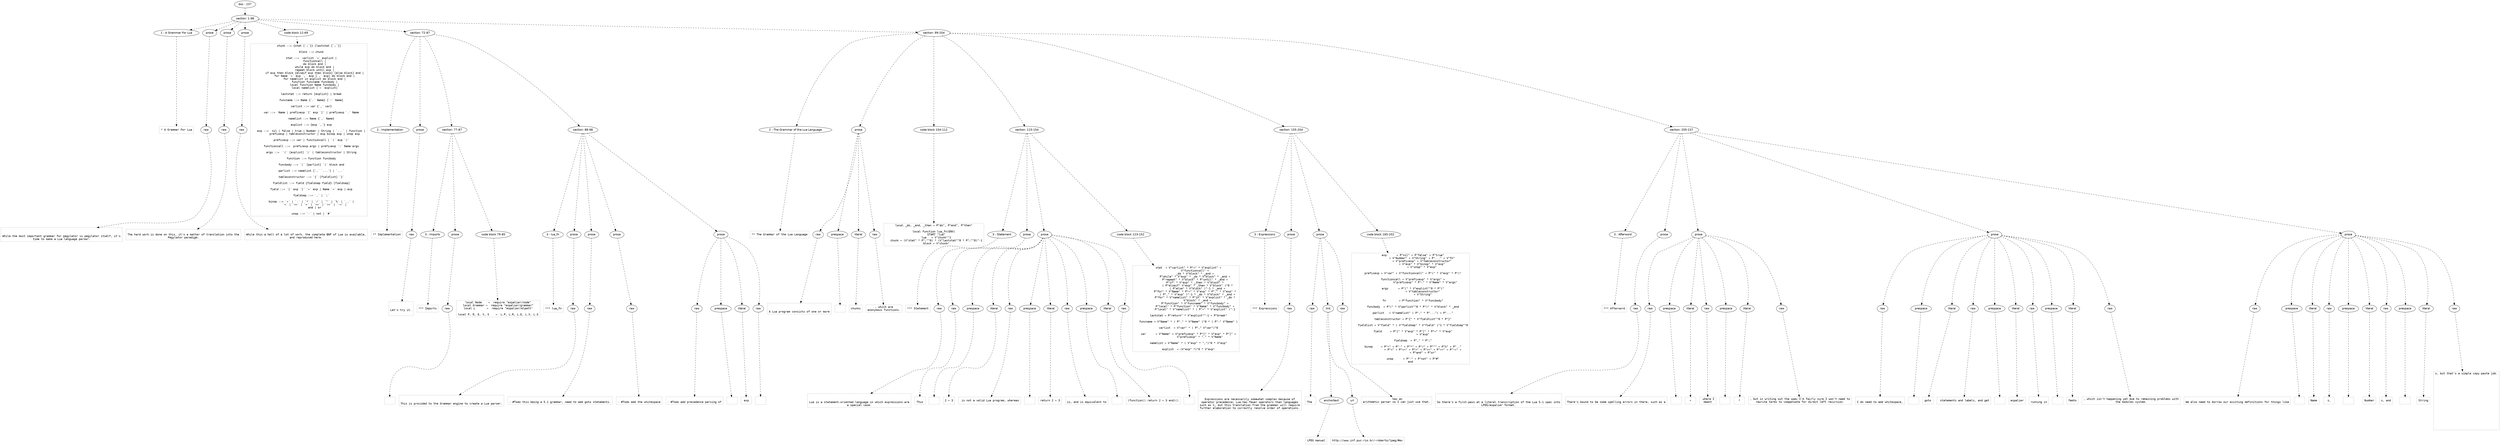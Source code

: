 digraph lpegNode {

node [fontname=Helvetica]
edge [style=dashed]

doc_0 [label="doc - 237"]


doc_0 -> { section_1}
{rank=same; section_1}

section_1 [label="section: 1-98"]


// END RANK doc_0

section_1 -> { header_2 prose_3 prose_4 prose_5 codeblock_6 section_7 section_8}
{rank=same; header_2 prose_3 prose_4 prose_5 codeblock_6 section_7 section_8}

header_2 [label="1 : A Grammar For Lua"]

prose_3 [label="prose"]

prose_4 [label="prose"]

prose_5 [label="prose"]

codeblock_6 [label="code block 12-69"]

section_7 [label="section: 72-87"]

section_8 [label="section: 99-204"]


// END RANK section_1

header_2 -> leaf_9
leaf_9  [color=Gray,shape=rectangle,fontname=Inconsolata,label="* A Grammar For Lua"]
// END RANK header_2

prose_3 -> { raw_10}
{rank=same; raw_10}

raw_10 [label="raw"]


// END RANK prose_3

raw_10 -> leaf_11
leaf_11  [color=Gray,shape=rectangle,fontname=Inconsolata,label="

While the most important grammar for pegylator is pegylator itself, it's
time to make a Lua language parser.
"]
// END RANK raw_10

prose_4 -> { raw_12}
{rank=same; raw_12}

raw_12 [label="raw"]


// END RANK prose_4

raw_12 -> leaf_13
leaf_13  [color=Gray,shape=rectangle,fontname=Inconsolata,label="
The hard work is done on this, it's a matter of translation into the
Pegylator paradigm.
"]
// END RANK raw_12

prose_5 -> { raw_14}
{rank=same; raw_14}

raw_14 [label="raw"]


// END RANK prose_5

raw_14 -> leaf_15
leaf_15  [color=Gray,shape=rectangle,fontname=Inconsolata,label="
While this a hell of a lot of work, the complete BNF of Lua is available,
and reproduced here.
"]
// END RANK raw_14

codeblock_6 -> leaf_16
leaf_16  [color=Gray,shape=rectangle,fontname=Inconsolata,label="chunk ::= {stat [`;´]} [laststat [`;´]]

   block ::= chunk

   stat ::=  varlist `=´ explist |
       functioncall |
       do block end |
       while exp do block end |
       repeat block until exp |
       if exp then block {elseif exp then block} [else block] end |
       for Name `=´ exp `,´ exp [`,´ exp] do block end |
       for namelist in explist do block end |
       function funcname funcbody |
       local function Name funcbody |
       local namelist [`=´ explist]

   laststat ::= return [explist] | break

   funcname ::= Name {`.´ Name} [`:´ Name]

   varlist ::= var {`,´ var}

   var ::=  Name | prefixexp `[´ exp `]´ | prefixexp `.´ Name

   namelist ::= Name {`,´ Name}

   explist ::= {exp `,´} exp

   exp ::=  nil | false | true | Number | String | `...´ | function |
       prefixexp | tableconstructor | exp binop exp | unop exp

   prefixexp ::= var | functioncall | `(´ exp `)´

   functioncall ::=  prefixexp args | prefixexp `:´ Name args

   args ::=  `(´ [explist] `)´ | tableconstructor | String

   function ::= function funcbody

   funcbody ::= `(´ [parlist] `)´ block end

   parlist ::= namelist [`,´ `...´] | `...´

   tableconstructor ::= `{´ [fieldlist] `}´

   fieldlist ::= field {fieldsep field} [fieldsep]

   field ::= `[´ exp `]´ `=´ exp | Name `=´ exp | exp

   fieldsep ::= `,´ | `;´

   binop ::= `+´ | `-´ | `*´ | `/´ | `^´ | `%´ | `..´ |
       `<´ | `<=´ | `>´ | `>=´ | `==´ | `~=´ |
       and | or

   unop ::= `-´ | not | `#´"]
// END RANK codeblock_6

section_7 -> { header_17 prose_18 section_19 section_20}
{rank=same; header_17 prose_18 section_19 section_20}

header_17 [label="2 : Implementation"]

prose_18 [label="prose"]

section_19 [label="section: 77-87"]

section_20 [label="section: 88-98"]


// END RANK section_7

header_17 -> leaf_21
leaf_21  [color=Gray,shape=rectangle,fontname=Inconsolata,label="** Implementation"]
// END RANK header_17

prose_18 -> { raw_22}
{rank=same; raw_22}

raw_22 [label="raw"]


// END RANK prose_18

raw_22 -> leaf_23
leaf_23  [color=Gray,shape=rectangle,fontname=Inconsolata,label="

Let's try it.

"]
// END RANK raw_22

section_19 -> { header_24 prose_25 codeblock_26}
{rank=same; header_24 prose_25 codeblock_26}

header_24 [label="3 : Imports"]

prose_25 [label="prose"]

codeblock_26 [label="code block 79-85"]


// END RANK section_19

header_24 -> leaf_27
leaf_27  [color=Gray,shape=rectangle,fontname=Inconsolata,label="*** Imports"]
// END RANK header_24

prose_25 -> { raw_28}
{rank=same; raw_28}

raw_28 [label="raw"]


// END RANK prose_25

raw_28 -> leaf_29
leaf_29  [color=Gray,shape=rectangle,fontname=Inconsolata,label="
"]
// END RANK raw_28

codeblock_26 -> leaf_30
leaf_30  [color=Gray,shape=rectangle,fontname=Inconsolata,label="local Node    =  require \"espalier/node\"
local Grammar =  require \"espalier/grammar\"
local L       =  require \"espalier/elpatt\"

local P, R, E, V, S    =  L.P, L.R, L.E, L.V, L.S"]
// END RANK codeblock_26

section_20 -> { header_31 prose_32 prose_33 prose_34 prose_35}
{rank=same; header_31 prose_32 prose_33 prose_34 prose_35}

header_31 [label="3 : lua_fn"]

prose_32 [label="prose"]

prose_33 [label="prose"]

prose_34 [label="prose"]

prose_35 [label="prose"]


// END RANK section_20

header_31 -> leaf_36
leaf_36  [color=Gray,shape=rectangle,fontname=Inconsolata,label="*** lua_fn"]
// END RANK header_31

prose_32 -> { raw_37}
{rank=same; raw_37}

raw_37 [label="raw"]


// END RANK prose_32

raw_37 -> leaf_38
leaf_38  [color=Gray,shape=rectangle,fontname=Inconsolata,label="

This is provided to the Grammar engine to create a Lua parser.
"]
// END RANK raw_37

prose_33 -> { raw_39}
{rank=same; raw_39}

raw_39 [label="raw"]


// END RANK prose_33

raw_39 -> leaf_40
leaf_40  [color=Gray,shape=rectangle,fontname=Inconsolata,label="
- #Todo this being a 5.1 grammar, need to add goto statements.
"]
// END RANK raw_39

prose_34 -> { raw_41}
{rank=same; raw_41}

raw_41 [label="raw"]


// END RANK prose_34

raw_41 -> leaf_42
leaf_42  [color=Gray,shape=rectangle,fontname=Inconsolata,label="
- #Todo add the whitespace
"]
// END RANK raw_41

prose_35 -> { raw_43 prespace_44 literal_45 raw_46}
{rank=same; raw_43 prespace_44 literal_45 raw_46}

raw_43 [label="raw"]

prespace_44 [label="prespace"]

literal_45 [label="literal"]

raw_46 [label="raw"]


// END RANK prose_35

raw_43 -> leaf_47
leaf_47  [color=Gray,shape=rectangle,fontname=Inconsolata,label="
- #Todo add precedence parsing of"]
// END RANK raw_43

prespace_44 -> leaf_48
leaf_48  [color=Gray,shape=rectangle,fontname=Inconsolata,label=" "]
// END RANK prespace_44

literal_45 -> leaf_49
leaf_49  [color=Gray,shape=rectangle,fontname=Inconsolata,label="exp"]
// END RANK literal_45

raw_46 -> leaf_50
leaf_50  [color=Gray,shape=rectangle,fontname=Inconsolata,label="

"]
// END RANK raw_46

section_8 -> { header_51 prose_52 codeblock_53 section_54 section_55 section_56}
{rank=same; header_51 prose_52 codeblock_53 section_54 section_55 section_56}

header_51 [label="2 : The Grammar of the Lua Language"]

prose_52 [label="prose"]

codeblock_53 [label="code block 104-112"]

section_54 [label="section: 115-154"]

section_55 [label="section: 155-204"]

section_56 [label="section: 205-237"]


// END RANK section_8

header_51 -> leaf_57
leaf_57  [color=Gray,shape=rectangle,fontname=Inconsolata,label="** The Grammar of the Lua Language"]
// END RANK header_51

prose_52 -> { raw_58 prespace_59 literal_60 raw_61}
{rank=same; raw_58 prespace_59 literal_60 raw_61}

raw_58 [label="raw"]

prespace_59 [label="prespace"]

literal_60 [label="literal"]

raw_61 [label="raw"]


// END RANK prose_52

raw_58 -> leaf_62
leaf_62  [color=Gray,shape=rectangle,fontname=Inconsolata,label="

A Lua program consists of one or more"]
// END RANK raw_58

prespace_59 -> leaf_63
leaf_63  [color=Gray,shape=rectangle,fontname=Inconsolata,label=" "]
// END RANK prespace_59

literal_60 -> leaf_64
leaf_64  [color=Gray,shape=rectangle,fontname=Inconsolata,label="chunks"]
// END RANK literal_60

raw_61 -> leaf_65
leaf_65  [color=Gray,shape=rectangle,fontname=Inconsolata,label=", which are
anonymous functions.
"]
// END RANK raw_61

codeblock_53 -> leaf_66
leaf_66  [color=Gray,shape=rectangle,fontname=Inconsolata,label="local _do, _end, _then = P\"do\", P\"end\", P\"then\"

local function lua_fn(ENV)
   START \"lua\"
   lua   = V\"chunk\"^1
   chunk = (V\"stat\" * P\";\"^0) * (V\"laststat\"^0 * P\";\"^0)^-1
   block = V\"chunk\""]
// END RANK codeblock_53

section_54 -> { header_67 prose_68 prose_69 codeblock_70}
{rank=same; header_67 prose_68 prose_69 codeblock_70}

header_67 [label="3 : Statement"]

prose_68 [label="prose"]

prose_69 [label="prose"]

codeblock_70 [label="code block 123-152"]


// END RANK section_54

header_67 -> leaf_71
leaf_71  [color=Gray,shape=rectangle,fontname=Inconsolata,label="*** Statement"]
// END RANK header_67

prose_68 -> { raw_72}
{rank=same; raw_72}

raw_72 [label="raw"]


// END RANK prose_68

raw_72 -> leaf_73
leaf_73  [color=Gray,shape=rectangle,fontname=Inconsolata,label="

Lua is a statement-oriented language in which expressions are
a special case.
"]
// END RANK raw_72

prose_69 -> { raw_74 prespace_75 literal_76 raw_77 prespace_78 literal_79 raw_80 prespace_81 literal_82 raw_83}
{rank=same; raw_74 prespace_75 literal_76 raw_77 prespace_78 literal_79 raw_80 prespace_81 literal_82 raw_83}

raw_74 [label="raw"]

prespace_75 [label="prespace"]

literal_76 [label="literal"]

raw_77 [label="raw"]

prespace_78 [label="prespace"]

literal_79 [label="literal"]

raw_80 [label="raw"]

prespace_81 [label="prespace"]

literal_82 [label="literal"]

raw_83 [label="raw"]


// END RANK prose_69

raw_74 -> leaf_84
leaf_84  [color=Gray,shape=rectangle,fontname=Inconsolata,label="
Thus"]
// END RANK raw_74

prespace_75 -> leaf_85
leaf_85  [color=Gray,shape=rectangle,fontname=Inconsolata,label=" "]
// END RANK prespace_75

literal_76 -> leaf_86
leaf_86  [color=Gray,shape=rectangle,fontname=Inconsolata,label="2 + 3"]
// END RANK literal_76

raw_77 -> leaf_87
leaf_87  [color=Gray,shape=rectangle,fontname=Inconsolata,label=" is not a valid Lua program, whereas"]
// END RANK raw_77

prespace_78 -> leaf_88
leaf_88  [color=Gray,shape=rectangle,fontname=Inconsolata,label=" "]
// END RANK prespace_78

literal_79 -> leaf_89
leaf_89  [color=Gray,shape=rectangle,fontname=Inconsolata,label="return 2 + 3"]
// END RANK literal_79

raw_80 -> leaf_90
leaf_90  [color=Gray,shape=rectangle,fontname=Inconsolata,label="
is, and is equivalent to"]
// END RANK raw_80

prespace_81 -> leaf_91
leaf_91  [color=Gray,shape=rectangle,fontname=Inconsolata,label=" "]
// END RANK prespace_81

literal_82 -> leaf_92
leaf_92  [color=Gray,shape=rectangle,fontname=Inconsolata,label="(function() return 2 + 3 end)()"]
// END RANK literal_82

raw_83 -> leaf_93
leaf_93  [color=Gray,shape=rectangle,fontname=Inconsolata,label="
"]
// END RANK raw_83

codeblock_70 -> leaf_94
leaf_94  [color=Gray,shape=rectangle,fontname=Inconsolata,label="   stat  = V\"varlist\" * P\"=\" * V\"explist\" +
           V\"functioncall\" +
           _do * V\"block\" * _end +
           P\"while\" * V\"exp\" * _do * V\"block\" * _end +
           P\"repeat\" * V\"block\" * P\"until\" * _end +
           P\"if\" * V\"exp\" * _then * V\"block\" *
              ( P\"elseif\" V\"exp\" * _then * V\"block\" )^0 *
              ( P\"else\" * V\"block\" )^-1 * _end +
           P\"for\" * V\"Name\" * P\"=\" * V\"exp\" * P\",\" * V\"exp\" *
              ( P\",\" * V\"exp\" )^-1 * _do * V\"block\" * _end +
           P\"for\" * V\"namelist\" * P\"in\" * V\"explist\" * _do *
              V\"block\" * _end +
           P\"function\" * V\"funcname\" * V\"funcbody\" +
           P\"local\" * P\"function\" * V\"Name\" * V\"funcbody\" +
           P\"local\" * V\"namelist\" * ( P\"=\" * V\"explist\" )^-1

   laststat = P\"return\" * V\"explist\"^-1 + P\"break\"

   funcname = V\"Name\" * ( P\".\" * V\"Name\" )^0 * ( P\":\" V\"Name\" )

   varlist  = V\"var\" * ( P\",\" V\"var\")^0

   var      = V\"Name\" + V\"prefixexp\" * P\"[\" * V\"exp\" * P\"]\" +
                 V\"prefixexp\" * \".\" * V\"Name\"

   namelist = V\"Name\" * ( V\"exp\" * \",\")^0 * V\"exp\"

   explist  = (V\"exp\" *)^0 * V\"exp\""]
// END RANK codeblock_70

section_55 -> { header_95 prose_96 prose_97 codeblock_98}
{rank=same; header_95 prose_96 prose_97 codeblock_98}

header_95 [label="3 : Expressions"]

prose_96 [label="prose"]

prose_97 [label="prose"]

codeblock_98 [label="code block 165-202"]


// END RANK section_55

header_95 -> leaf_99
leaf_99  [color=Gray,shape=rectangle,fontname=Inconsolata,label="*** Expressions"]
// END RANK header_95

prose_96 -> { raw_100}
{rank=same; raw_100}

raw_100 [label="raw"]


// END RANK prose_96

raw_100 -> leaf_101
leaf_101  [color=Gray,shape=rectangle,fontname=Inconsolata,label="

Expressions are necessarily somewhat complex because of
operator precedence; Lua has fewer operators than languages
such as C, but this translation from the grammar will require
further elaboration to correctly resolve order of operations.
"]
// END RANK raw_100

prose_97 -> { raw_102 link_103 raw_104}
{rank=same; raw_102 link_103 raw_104}

raw_102 [label="raw"]

link_103 [label="link"]

raw_104 [label="raw"]


// END RANK prose_97

raw_102 -> leaf_105
leaf_105  [color=Gray,shape=rectangle,fontname=Inconsolata,label="
The "]
// END RANK raw_102

link_103 -> { anchortext_106 url_107}
{rank=same; anchortext_106 url_107}

anchortext_106 [label="anchortext"]

url_107 [label="url"]


// END RANK link_103

anchortext_106 -> leaf_108
leaf_108  [color=Gray,shape=rectangle,fontname=Inconsolata,label="LPEG manual"]
// END RANK anchortext_106

url_107 -> leaf_109
leaf_109  [color=Gray,shape=rectangle,fontname=Inconsolata,label="http://www.inf.puc-rio.br/~roberto/lpeg/#ex"]
// END RANK url_107

raw_104 -> leaf_110
leaf_110  [color=Gray,shape=rectangle,fontname=Inconsolata,label=" has an
arithmetic parser so I can just use that.
"]
// END RANK raw_104

codeblock_98 -> leaf_111
leaf_111  [color=Gray,shape=rectangle,fontname=Inconsolata,label="   exp      = P\"nil\" + P\"false\" + P\"true\"
              + V\"Number\" + V\"String\" + P\"...\" + V\"fn\"
              + V\"prefixexp\" + V\"tableconstructor\"
              + V\"exp\" * V\"binop\" * V\"exp\"
              + V\"unop\" * V\"exp\"

   prefixexp = V\"var\" + V\"functioncall\" + P\"(\" * V\"exp\" * P\")\"

   functioncall = V\"prefixexp\" * V\"args\" +
                  V\"prefixexp\" * P\":\" * V\"Name\" * V\"args\"

   args      = P\"(\" * V\"explist\"^0 * P\")\"
               + V\"tableconstructor\"
               + V\"String\"

   fn        = P\"function\" * V\"funcbody\"

   funcbody  = P\"(\" * V\"parlist\"^0 * P\")\" * V\"block\" * _end

   parlist   = V\"namelist\" ( P\",\" * P\"...\") + P\"...\"

   tableconstructor = P\"{\" * V\"fieldlist\"^0 * P\"}\"

   fieldlist = V\"field\" * ( V\"fieldsep\" * V\"field\" )^1 * V\"fieldsep\"^0

   field     = P\"[\" * V\"exp\" * P\"]\" * P\"=\" * V\"exp\"
               + V\"exp\"

   fieldsep  = P\",\" * P\";\"

   binop     = P\"+\" + P\"-\" + P\"*\" + P\"/\" + P\"^\" + P\"%\" + P\"..\"
               + P\"<\" + P\"<=\" + P\">\" + P\">=\" + P\"==\" + P\"~=\" +
               + P\"and\" + P\"or\"

   unop      = P\"-\" + P\"not\" + P\"#\"
end"]
// END RANK codeblock_98

section_56 -> { header_112 prose_113 prose_114 prose_115 prose_116}
{rank=same; header_112 prose_113 prose_114 prose_115 prose_116}

header_112 [label="3 : Afterword"]

prose_113 [label="prose"]

prose_114 [label="prose"]

prose_115 [label="prose"]

prose_116 [label="prose"]


// END RANK section_56

header_112 -> leaf_117
leaf_117  [color=Gray,shape=rectangle,fontname=Inconsolata,label="*** Afterword"]
// END RANK header_112

prose_113 -> { raw_118}
{rank=same; raw_118}

raw_118 [label="raw"]


// END RANK prose_113

raw_118 -> leaf_119
leaf_119  [color=Gray,shape=rectangle,fontname=Inconsolata,label="

So there's a first-pass at a literal transcription of the Lua 5.1 spec into
LPEG/espalier format.
"]
// END RANK raw_118

prose_114 -> { raw_120 prespace_121 literal_122 raw_123 prespace_124 literal_125 raw_126}
{rank=same; raw_120 prespace_121 literal_122 raw_123 prespace_124 literal_125 raw_126}

raw_120 [label="raw"]

prespace_121 [label="prespace"]

literal_122 [label="literal"]

raw_123 [label="raw"]

prespace_124 [label="prespace"]

literal_125 [label="literal"]

raw_126 [label="raw"]


// END RANK prose_114

raw_120 -> leaf_127
leaf_127  [color=Gray,shape=rectangle,fontname=Inconsolata,label="
There's bound to be some spelling errors in there, such as a"]
// END RANK raw_120

prespace_121 -> leaf_128
leaf_128  [color=Gray,shape=rectangle,fontname=Inconsolata,label=" "]
// END RANK prespace_121

literal_122 -> leaf_129
leaf_129  [color=Gray,shape=rectangle,fontname=Inconsolata,label="+"]
// END RANK literal_122

raw_123 -> leaf_130
leaf_130  [color=Gray,shape=rectangle,fontname=Inconsolata,label=" where I
meant"]
// END RANK raw_123

prespace_124 -> leaf_131
leaf_131  [color=Gray,shape=rectangle,fontname=Inconsolata,label=" "]
// END RANK prespace_124

literal_125 -> leaf_132
leaf_132  [color=Gray,shape=rectangle,fontname=Inconsolata,label="*"]
// END RANK literal_125

raw_126 -> leaf_133
leaf_133  [color=Gray,shape=rectangle,fontname=Inconsolata,label=", but in writing out the spec I'm fairly sure I won't need to
rewrite terms to compensate for direct left recursion.
"]
// END RANK raw_126

prose_115 -> { raw_134 prespace_135 literal_136 raw_137 prespace_138 literal_139 raw_140 prespace_141 literal_142 raw_143}
{rank=same; raw_134 prespace_135 literal_136 raw_137 prespace_138 literal_139 raw_140 prespace_141 literal_142 raw_143}

raw_134 [label="raw"]

prespace_135 [label="prespace"]

literal_136 [label="literal"]

raw_137 [label="raw"]

prespace_138 [label="prespace"]

literal_139 [label="literal"]

raw_140 [label="raw"]

prespace_141 [label="prespace"]

literal_142 [label="literal"]

raw_143 [label="raw"]


// END RANK prose_115

raw_134 -> leaf_144
leaf_144  [color=Gray,shape=rectangle,fontname=Inconsolata,label="
I do need to add whitespace,"]
// END RANK raw_134

prespace_135 -> leaf_145
leaf_145  [color=Gray,shape=rectangle,fontname=Inconsolata,label=" "]
// END RANK prespace_135

literal_136 -> leaf_146
leaf_146  [color=Gray,shape=rectangle,fontname=Inconsolata,label="goto"]
// END RANK literal_136

raw_137 -> leaf_147
leaf_147  [color=Gray,shape=rectangle,fontname=Inconsolata,label=" statements and labels, and get"]
// END RANK raw_137

prespace_138 -> leaf_148
leaf_148  [color=Gray,shape=rectangle,fontname=Inconsolata,label=" "]
// END RANK prespace_138

literal_139 -> leaf_149
leaf_149  [color=Gray,shape=rectangle,fontname=Inconsolata,label="espalier"]
// END RANK literal_139

raw_140 -> leaf_150
leaf_150  [color=Gray,shape=rectangle,fontname=Inconsolata,label="
running in"]
// END RANK raw_140

prespace_141 -> leaf_151
leaf_151  [color=Gray,shape=rectangle,fontname=Inconsolata,label=" "]
// END RANK prespace_141

literal_142 -> leaf_152
leaf_152  [color=Gray,shape=rectangle,fontname=Inconsolata,label="femto"]
// END RANK literal_142

raw_143 -> leaf_153
leaf_153  [color=Gray,shape=rectangle,fontname=Inconsolata,label=", which isn't happening yet due to remaining problems with
the modules system.
"]
// END RANK raw_143

prose_116 -> { raw_154 prespace_155 literal_156 raw_157 prespace_158 literal_159 raw_160 prespace_161 literal_162 raw_163}
{rank=same; raw_154 prespace_155 literal_156 raw_157 prespace_158 literal_159 raw_160 prespace_161 literal_162 raw_163}

raw_154 [label="raw"]

prespace_155 [label="prespace"]

literal_156 [label="literal"]

raw_157 [label="raw"]

prespace_158 [label="prespace"]

literal_159 [label="literal"]

raw_160 [label="raw"]

prespace_161 [label="prespace"]

literal_162 [label="literal"]

raw_163 [label="raw"]


// END RANK prose_116

raw_154 -> leaf_164
leaf_164  [color=Gray,shape=rectangle,fontname=Inconsolata,label="
We also need to borrow our existing definitions for things like"]
// END RANK raw_154

prespace_155 -> leaf_165
leaf_165  [color=Gray,shape=rectangle,fontname=Inconsolata,label=" "]
// END RANK prespace_155

literal_156 -> leaf_166
leaf_166  [color=Gray,shape=rectangle,fontname=Inconsolata,label="Name"]
// END RANK literal_156

raw_157 -> leaf_167
leaf_167  [color=Gray,shape=rectangle,fontname=Inconsolata,label="s,"]
// END RANK raw_157

prespace_158 -> leaf_168
leaf_168  [color=Gray,shape=rectangle,fontname=Inconsolata,label=""]
// END RANK prespace_158

literal_159 -> leaf_169
leaf_169  [color=Gray,shape=rectangle,fontname=Inconsolata,label="Number"]
// END RANK literal_159

raw_160 -> leaf_170
leaf_170  [color=Gray,shape=rectangle,fontname=Inconsolata,label="s, and"]
// END RANK raw_160

prespace_161 -> leaf_171
leaf_171  [color=Gray,shape=rectangle,fontname=Inconsolata,label=" "]
// END RANK prespace_161

literal_162 -> leaf_172
leaf_172  [color=Gray,shape=rectangle,fontname=Inconsolata,label="String"]
// END RANK literal_162

raw_163 -> leaf_173
leaf_173  [color=Gray,shape=rectangle,fontname=Inconsolata,label="s, but that's a simple copy-paste job.

















"]
// END RANK raw_163


}
